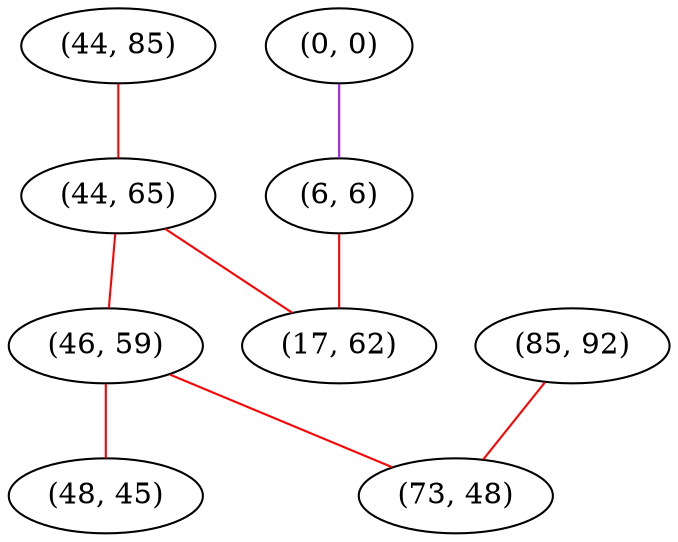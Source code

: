 graph "" {
"(44, 85)";
"(0, 0)";
"(44, 65)";
"(6, 6)";
"(85, 92)";
"(17, 62)";
"(46, 59)";
"(73, 48)";
"(48, 45)";
"(44, 85)" -- "(44, 65)"  [color=red, key=0, weight=1];
"(0, 0)" -- "(6, 6)"  [color=purple, key=0, weight=4];
"(44, 65)" -- "(46, 59)"  [color=red, key=0, weight=1];
"(44, 65)" -- "(17, 62)"  [color=red, key=0, weight=1];
"(6, 6)" -- "(17, 62)"  [color=red, key=0, weight=1];
"(85, 92)" -- "(73, 48)"  [color=red, key=0, weight=1];
"(46, 59)" -- "(48, 45)"  [color=red, key=0, weight=1];
"(46, 59)" -- "(73, 48)"  [color=red, key=0, weight=1];
}
